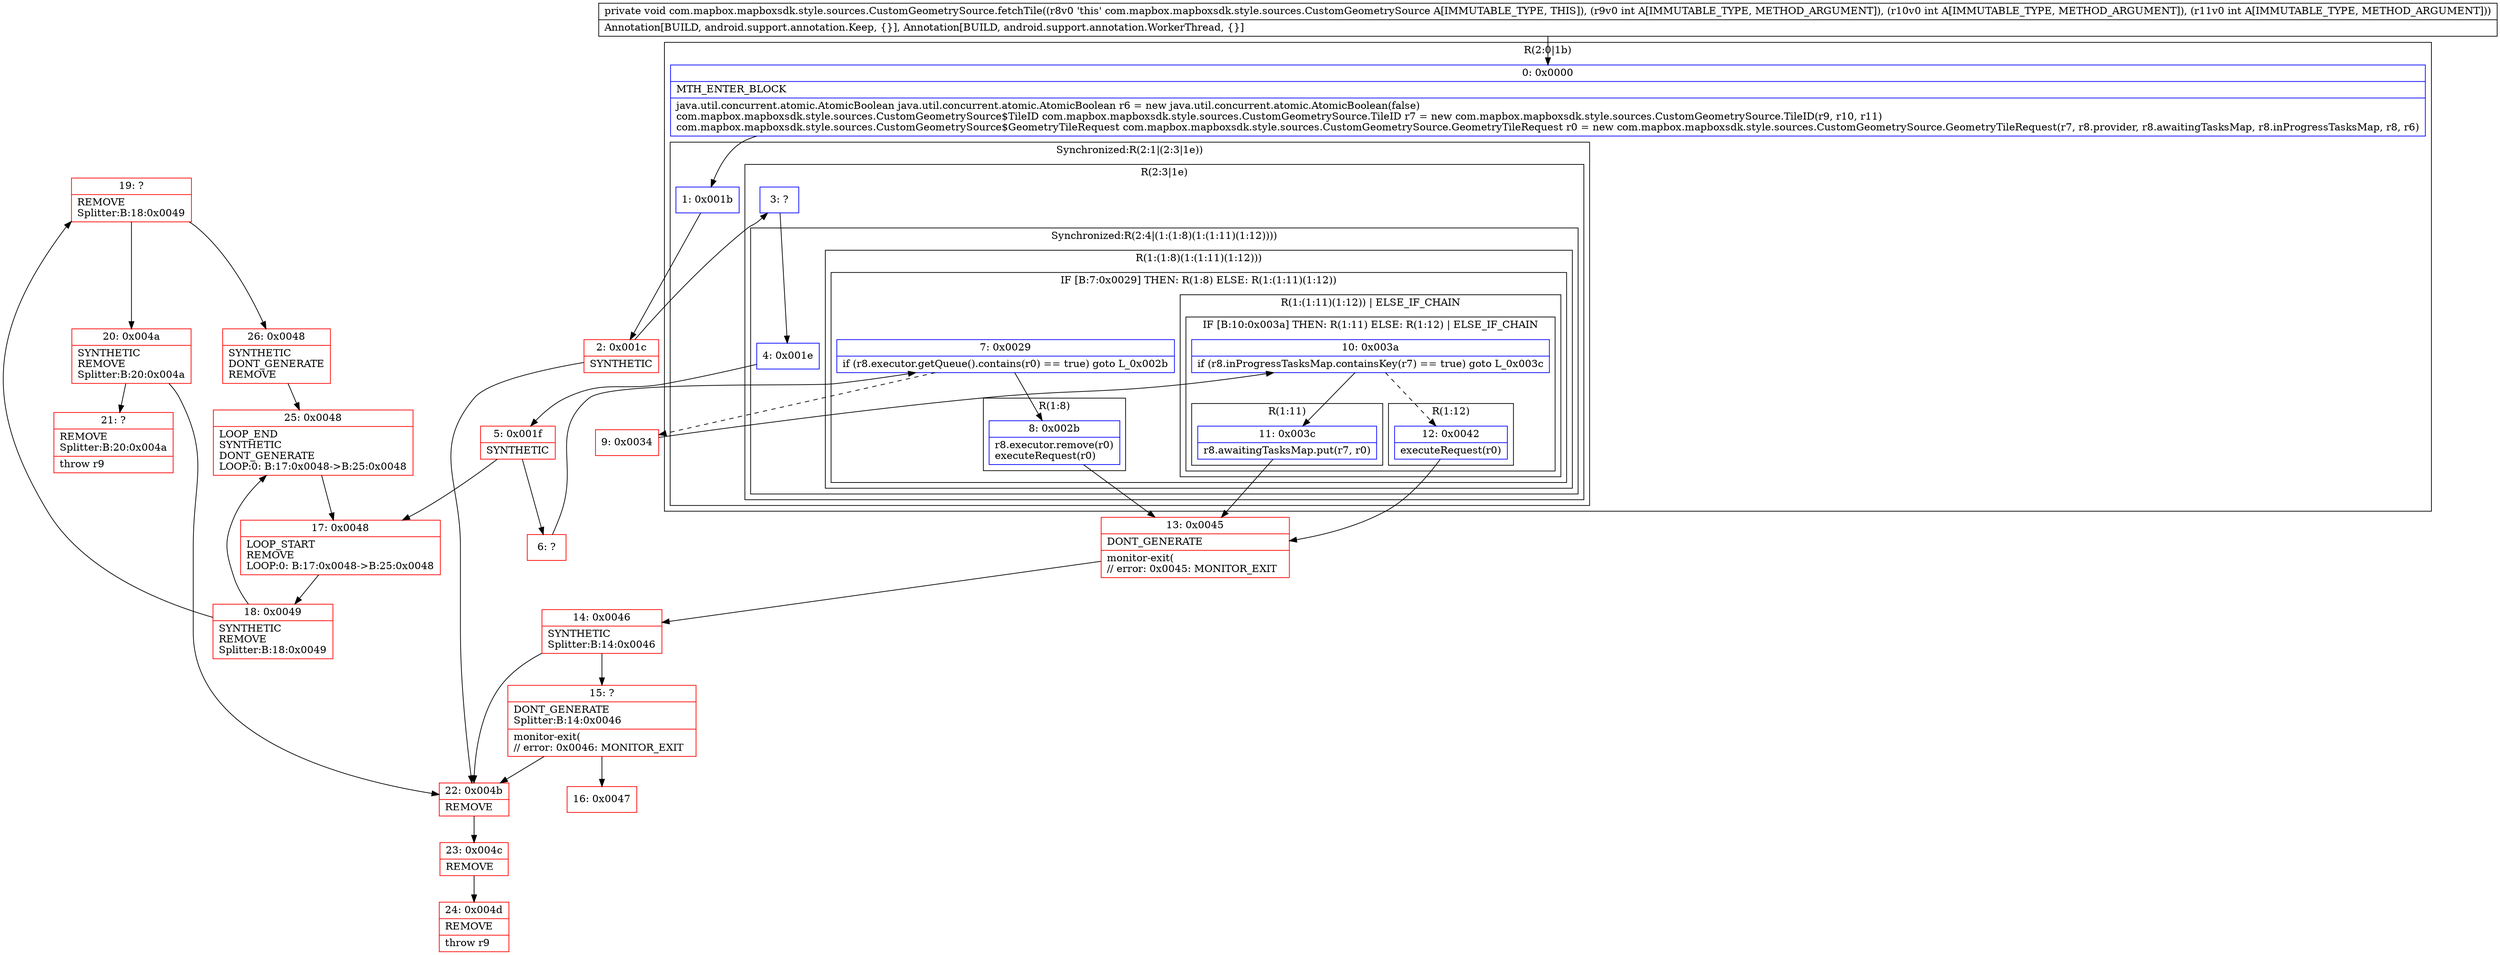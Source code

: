 digraph "CFG forcom.mapbox.mapboxsdk.style.sources.CustomGeometrySource.fetchTile(III)V" {
subgraph cluster_Region_121756623 {
label = "R(2:0|1b)";
node [shape=record,color=blue];
Node_0 [shape=record,label="{0\:\ 0x0000|MTH_ENTER_BLOCK\l|java.util.concurrent.atomic.AtomicBoolean java.util.concurrent.atomic.AtomicBoolean r6 = new java.util.concurrent.atomic.AtomicBoolean(false)\lcom.mapbox.mapboxsdk.style.sources.CustomGeometrySource$TileID com.mapbox.mapboxsdk.style.sources.CustomGeometrySource.TileID r7 = new com.mapbox.mapboxsdk.style.sources.CustomGeometrySource.TileID(r9, r10, r11)\lcom.mapbox.mapboxsdk.style.sources.CustomGeometrySource$GeometryTileRequest com.mapbox.mapboxsdk.style.sources.CustomGeometrySource.GeometryTileRequest r0 = new com.mapbox.mapboxsdk.style.sources.CustomGeometrySource.GeometryTileRequest(r7, r8.provider, r8.awaitingTasksMap, r8.inProgressTasksMap, r8, r6)\l}"];
subgraph cluster_SynchronizedRegion_341812970 {
label = "Synchronized:R(2:1|(2:3|1e))";
node [shape=record,color=blue];
Node_1 [shape=record,label="{1\:\ 0x001b}"];
subgraph cluster_Region_1305246167 {
label = "R(2:3|1e)";
node [shape=record,color=blue];
Node_3 [shape=record,label="{3\:\ ?}"];
subgraph cluster_SynchronizedRegion_1885187355 {
label = "Synchronized:R(2:4|(1:(1:8)(1:(1:11)(1:12))))";
node [shape=record,color=blue];
Node_4 [shape=record,label="{4\:\ 0x001e}"];
subgraph cluster_Region_1526850458 {
label = "R(1:(1:8)(1:(1:11)(1:12)))";
node [shape=record,color=blue];
subgraph cluster_IfRegion_1763486232 {
label = "IF [B:7:0x0029] THEN: R(1:8) ELSE: R(1:(1:11)(1:12))";
node [shape=record,color=blue];
Node_7 [shape=record,label="{7\:\ 0x0029|if (r8.executor.getQueue().contains(r0) == true) goto L_0x002b\l}"];
subgraph cluster_Region_1619696471 {
label = "R(1:8)";
node [shape=record,color=blue];
Node_8 [shape=record,label="{8\:\ 0x002b|r8.executor.remove(r0)\lexecuteRequest(r0)\l}"];
}
subgraph cluster_Region_847275750 {
label = "R(1:(1:11)(1:12)) | ELSE_IF_CHAIN\l";
node [shape=record,color=blue];
subgraph cluster_IfRegion_1777394713 {
label = "IF [B:10:0x003a] THEN: R(1:11) ELSE: R(1:12) | ELSE_IF_CHAIN\l";
node [shape=record,color=blue];
Node_10 [shape=record,label="{10\:\ 0x003a|if (r8.inProgressTasksMap.containsKey(r7) == true) goto L_0x003c\l}"];
subgraph cluster_Region_1451512993 {
label = "R(1:11)";
node [shape=record,color=blue];
Node_11 [shape=record,label="{11\:\ 0x003c|r8.awaitingTasksMap.put(r7, r0)\l}"];
}
subgraph cluster_Region_238316403 {
label = "R(1:12)";
node [shape=record,color=blue];
Node_12 [shape=record,label="{12\:\ 0x0042|executeRequest(r0)\l}"];
}
}
}
}
}
}
}
}
}
Node_2 [shape=record,color=red,label="{2\:\ 0x001c|SYNTHETIC\l}"];
Node_5 [shape=record,color=red,label="{5\:\ 0x001f|SYNTHETIC\l}"];
Node_6 [shape=record,color=red,label="{6\:\ ?}"];
Node_9 [shape=record,color=red,label="{9\:\ 0x0034}"];
Node_13 [shape=record,color=red,label="{13\:\ 0x0045|DONT_GENERATE\l|monitor\-exit(\l\/\/ error: 0x0045: MONITOR_EXIT  \l}"];
Node_14 [shape=record,color=red,label="{14\:\ 0x0046|SYNTHETIC\lSplitter:B:14:0x0046\l}"];
Node_15 [shape=record,color=red,label="{15\:\ ?|DONT_GENERATE\lSplitter:B:14:0x0046\l|monitor\-exit(\l\/\/ error: 0x0046: MONITOR_EXIT  \l}"];
Node_16 [shape=record,color=red,label="{16\:\ 0x0047}"];
Node_17 [shape=record,color=red,label="{17\:\ 0x0048|LOOP_START\lREMOVE\lLOOP:0: B:17:0x0048\-\>B:25:0x0048\l}"];
Node_18 [shape=record,color=red,label="{18\:\ 0x0049|SYNTHETIC\lREMOVE\lSplitter:B:18:0x0049\l}"];
Node_19 [shape=record,color=red,label="{19\:\ ?|REMOVE\lSplitter:B:18:0x0049\l}"];
Node_20 [shape=record,color=red,label="{20\:\ 0x004a|SYNTHETIC\lREMOVE\lSplitter:B:20:0x004a\l}"];
Node_21 [shape=record,color=red,label="{21\:\ ?|REMOVE\lSplitter:B:20:0x004a\l|throw r9\l}"];
Node_22 [shape=record,color=red,label="{22\:\ 0x004b|REMOVE\l}"];
Node_23 [shape=record,color=red,label="{23\:\ 0x004c|REMOVE\l}"];
Node_24 [shape=record,color=red,label="{24\:\ 0x004d|REMOVE\l|throw r9\l}"];
Node_25 [shape=record,color=red,label="{25\:\ 0x0048|LOOP_END\lSYNTHETIC\lDONT_GENERATE\lLOOP:0: B:17:0x0048\-\>B:25:0x0048\l}"];
Node_26 [shape=record,color=red,label="{26\:\ 0x0048|SYNTHETIC\lDONT_GENERATE\lREMOVE\l}"];
MethodNode[shape=record,label="{private void com.mapbox.mapboxsdk.style.sources.CustomGeometrySource.fetchTile((r8v0 'this' com.mapbox.mapboxsdk.style.sources.CustomGeometrySource A[IMMUTABLE_TYPE, THIS]), (r9v0 int A[IMMUTABLE_TYPE, METHOD_ARGUMENT]), (r10v0 int A[IMMUTABLE_TYPE, METHOD_ARGUMENT]), (r11v0 int A[IMMUTABLE_TYPE, METHOD_ARGUMENT]))  | Annotation[BUILD, android.support.annotation.Keep, \{\}], Annotation[BUILD, android.support.annotation.WorkerThread, \{\}]\l}"];
MethodNode -> Node_0;
Node_0 -> Node_1;
Node_1 -> Node_2;
Node_3 -> Node_4;
Node_4 -> Node_5;
Node_7 -> Node_8;
Node_7 -> Node_9[style=dashed];
Node_8 -> Node_13;
Node_10 -> Node_11;
Node_10 -> Node_12[style=dashed];
Node_11 -> Node_13;
Node_12 -> Node_13;
Node_2 -> Node_3;
Node_2 -> Node_22;
Node_5 -> Node_6;
Node_5 -> Node_17;
Node_6 -> Node_7;
Node_9 -> Node_10;
Node_13 -> Node_14;
Node_14 -> Node_15;
Node_14 -> Node_22;
Node_15 -> Node_16;
Node_15 -> Node_22;
Node_17 -> Node_18;
Node_18 -> Node_19;
Node_18 -> Node_25;
Node_19 -> Node_20;
Node_19 -> Node_26;
Node_20 -> Node_21;
Node_20 -> Node_22;
Node_22 -> Node_23;
Node_23 -> Node_24;
Node_25 -> Node_17;
Node_26 -> Node_25;
}

